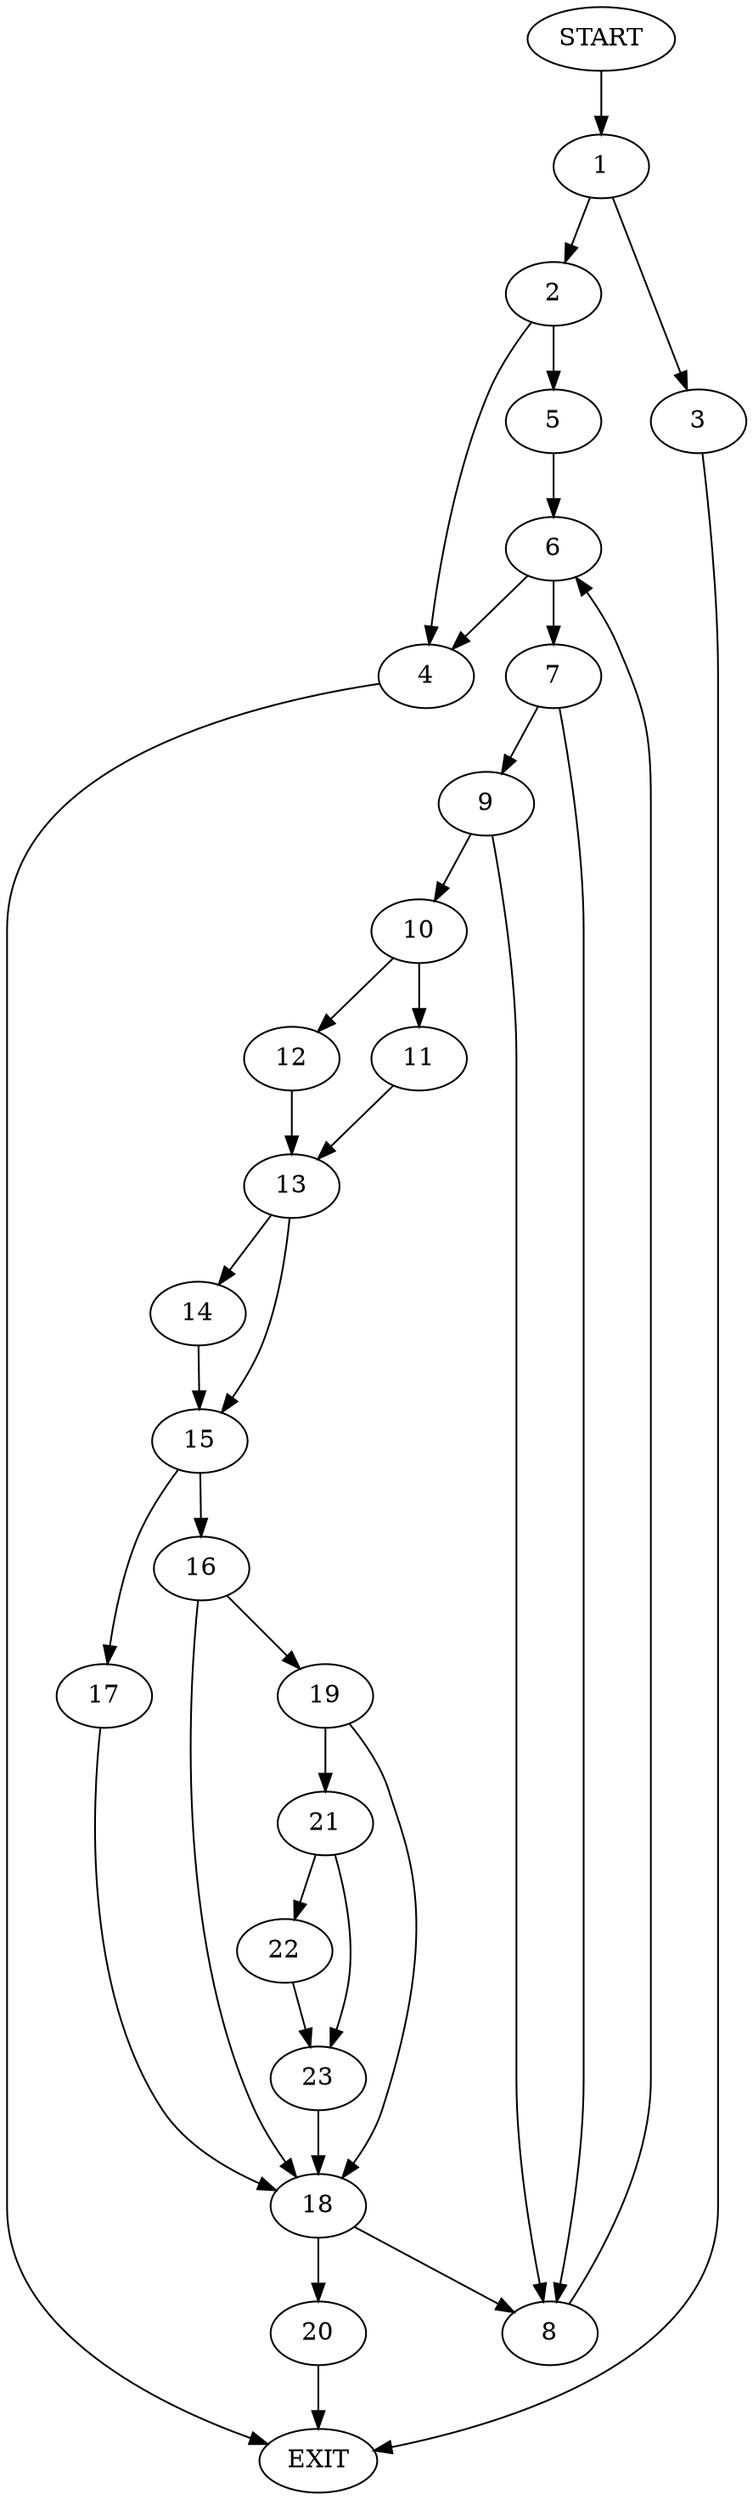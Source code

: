 digraph {
0 [label="START"]
24 [label="EXIT"]
0 -> 1
1 -> 2
1 -> 3
3 -> 24
2 -> 4
2 -> 5
5 -> 6
4 -> 24
6 -> 4
6 -> 7
7 -> 8
7 -> 9
8 -> 6
9 -> 8
9 -> 10
10 -> 11
10 -> 12
11 -> 13
12 -> 13
13 -> 14
13 -> 15
15 -> 16
15 -> 17
14 -> 15
16 -> 18
16 -> 19
17 -> 18
18 -> 20
18 -> 8
19 -> 21
19 -> 18
21 -> 22
21 -> 23
23 -> 18
22 -> 23
20 -> 24
}
